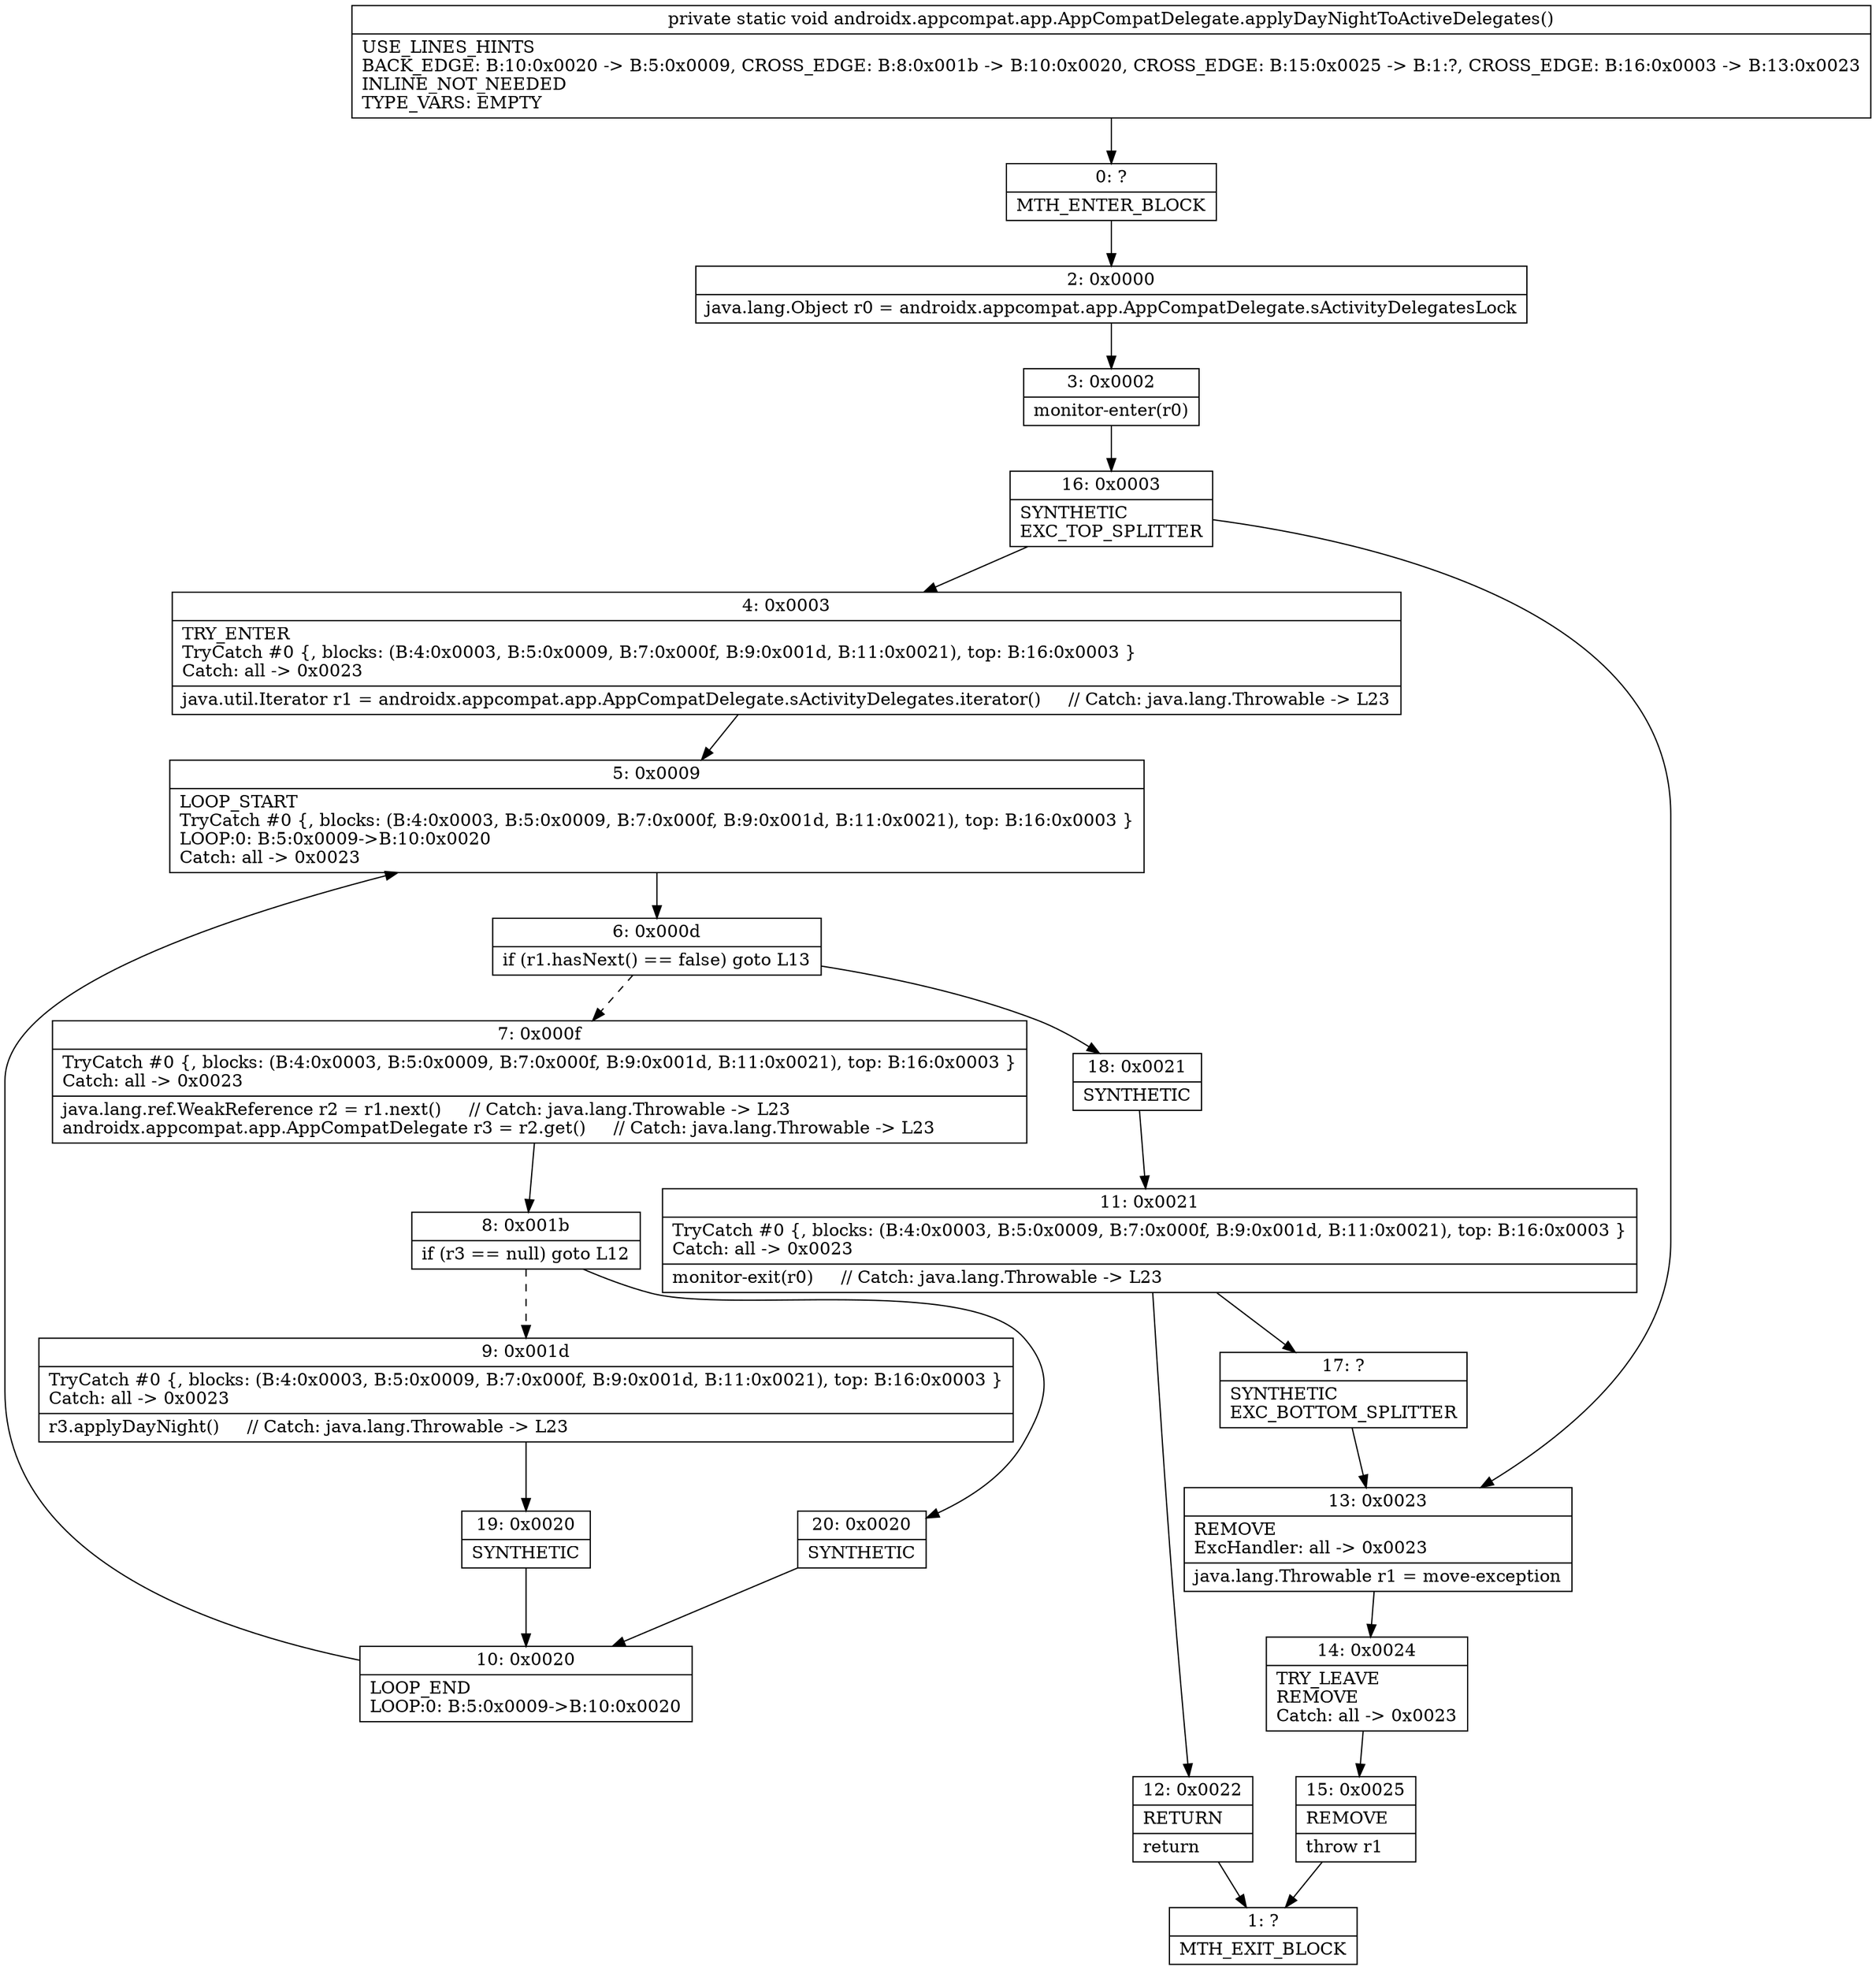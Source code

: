 digraph "CFG forandroidx.appcompat.app.AppCompatDelegate.applyDayNightToActiveDelegates()V" {
Node_0 [shape=record,label="{0\:\ ?|MTH_ENTER_BLOCK\l}"];
Node_2 [shape=record,label="{2\:\ 0x0000|java.lang.Object r0 = androidx.appcompat.app.AppCompatDelegate.sActivityDelegatesLock\l}"];
Node_3 [shape=record,label="{3\:\ 0x0002|monitor\-enter(r0)\l}"];
Node_16 [shape=record,label="{16\:\ 0x0003|SYNTHETIC\lEXC_TOP_SPLITTER\l}"];
Node_4 [shape=record,label="{4\:\ 0x0003|TRY_ENTER\lTryCatch #0 \{, blocks: (B:4:0x0003, B:5:0x0009, B:7:0x000f, B:9:0x001d, B:11:0x0021), top: B:16:0x0003 \}\lCatch: all \-\> 0x0023\l|java.util.Iterator r1 = androidx.appcompat.app.AppCompatDelegate.sActivityDelegates.iterator()     \/\/ Catch: java.lang.Throwable \-\> L23\l}"];
Node_5 [shape=record,label="{5\:\ 0x0009|LOOP_START\lTryCatch #0 \{, blocks: (B:4:0x0003, B:5:0x0009, B:7:0x000f, B:9:0x001d, B:11:0x0021), top: B:16:0x0003 \}\lLOOP:0: B:5:0x0009\-\>B:10:0x0020\lCatch: all \-\> 0x0023\l}"];
Node_6 [shape=record,label="{6\:\ 0x000d|if (r1.hasNext() == false) goto L13\l}"];
Node_7 [shape=record,label="{7\:\ 0x000f|TryCatch #0 \{, blocks: (B:4:0x0003, B:5:0x0009, B:7:0x000f, B:9:0x001d, B:11:0x0021), top: B:16:0x0003 \}\lCatch: all \-\> 0x0023\l|java.lang.ref.WeakReference r2 = r1.next()     \/\/ Catch: java.lang.Throwable \-\> L23\landroidx.appcompat.app.AppCompatDelegate r3 = r2.get()     \/\/ Catch: java.lang.Throwable \-\> L23\l}"];
Node_8 [shape=record,label="{8\:\ 0x001b|if (r3 == null) goto L12\l}"];
Node_9 [shape=record,label="{9\:\ 0x001d|TryCatch #0 \{, blocks: (B:4:0x0003, B:5:0x0009, B:7:0x000f, B:9:0x001d, B:11:0x0021), top: B:16:0x0003 \}\lCatch: all \-\> 0x0023\l|r3.applyDayNight()     \/\/ Catch: java.lang.Throwable \-\> L23\l}"];
Node_19 [shape=record,label="{19\:\ 0x0020|SYNTHETIC\l}"];
Node_10 [shape=record,label="{10\:\ 0x0020|LOOP_END\lLOOP:0: B:5:0x0009\-\>B:10:0x0020\l}"];
Node_20 [shape=record,label="{20\:\ 0x0020|SYNTHETIC\l}"];
Node_18 [shape=record,label="{18\:\ 0x0021|SYNTHETIC\l}"];
Node_11 [shape=record,label="{11\:\ 0x0021|TryCatch #0 \{, blocks: (B:4:0x0003, B:5:0x0009, B:7:0x000f, B:9:0x001d, B:11:0x0021), top: B:16:0x0003 \}\lCatch: all \-\> 0x0023\l|monitor\-exit(r0)     \/\/ Catch: java.lang.Throwable \-\> L23\l}"];
Node_12 [shape=record,label="{12\:\ 0x0022|RETURN\l|return\l}"];
Node_1 [shape=record,label="{1\:\ ?|MTH_EXIT_BLOCK\l}"];
Node_17 [shape=record,label="{17\:\ ?|SYNTHETIC\lEXC_BOTTOM_SPLITTER\l}"];
Node_13 [shape=record,label="{13\:\ 0x0023|REMOVE\lExcHandler: all \-\> 0x0023\l|java.lang.Throwable r1 = move\-exception\l}"];
Node_14 [shape=record,label="{14\:\ 0x0024|TRY_LEAVE\lREMOVE\lCatch: all \-\> 0x0023\l}"];
Node_15 [shape=record,label="{15\:\ 0x0025|REMOVE\l|throw r1\l}"];
MethodNode[shape=record,label="{private static void androidx.appcompat.app.AppCompatDelegate.applyDayNightToActiveDelegates()  | USE_LINES_HINTS\lBACK_EDGE: B:10:0x0020 \-\> B:5:0x0009, CROSS_EDGE: B:8:0x001b \-\> B:10:0x0020, CROSS_EDGE: B:15:0x0025 \-\> B:1:?, CROSS_EDGE: B:16:0x0003 \-\> B:13:0x0023\lINLINE_NOT_NEEDED\lTYPE_VARS: EMPTY\l}"];
MethodNode -> Node_0;Node_0 -> Node_2;
Node_2 -> Node_3;
Node_3 -> Node_16;
Node_16 -> Node_4;
Node_16 -> Node_13;
Node_4 -> Node_5;
Node_5 -> Node_6;
Node_6 -> Node_7[style=dashed];
Node_6 -> Node_18;
Node_7 -> Node_8;
Node_8 -> Node_9[style=dashed];
Node_8 -> Node_20;
Node_9 -> Node_19;
Node_19 -> Node_10;
Node_10 -> Node_5;
Node_20 -> Node_10;
Node_18 -> Node_11;
Node_11 -> Node_12;
Node_11 -> Node_17;
Node_12 -> Node_1;
Node_17 -> Node_13;
Node_13 -> Node_14;
Node_14 -> Node_15;
Node_15 -> Node_1;
}

